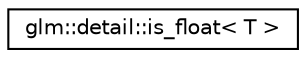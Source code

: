 digraph "Graphical Class Hierarchy"
{
  edge [fontname="Helvetica",fontsize="10",labelfontname="Helvetica",labelfontsize="10"];
  node [fontname="Helvetica",fontsize="10",shape=record];
  rankdir="LR";
  Node1 [label="glm::detail::is_float\< T \>",height=0.2,width=0.4,color="black", fillcolor="white", style="filled",URL="$structglm_1_1detail_1_1is__float.html"];
}

